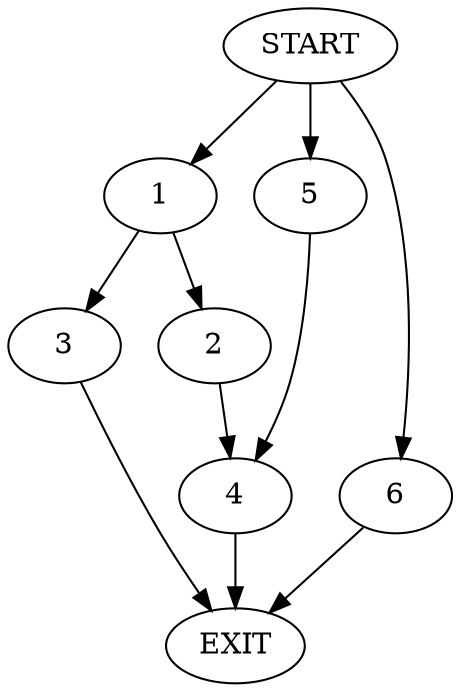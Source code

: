 digraph {
0 [label="START"]
7 [label="EXIT"]
0 -> 1
1 -> 2
1 -> 3
3 -> 7
2 -> 4
4 -> 7
0 -> 5
5 -> 4
0 -> 6
6 -> 7
}

